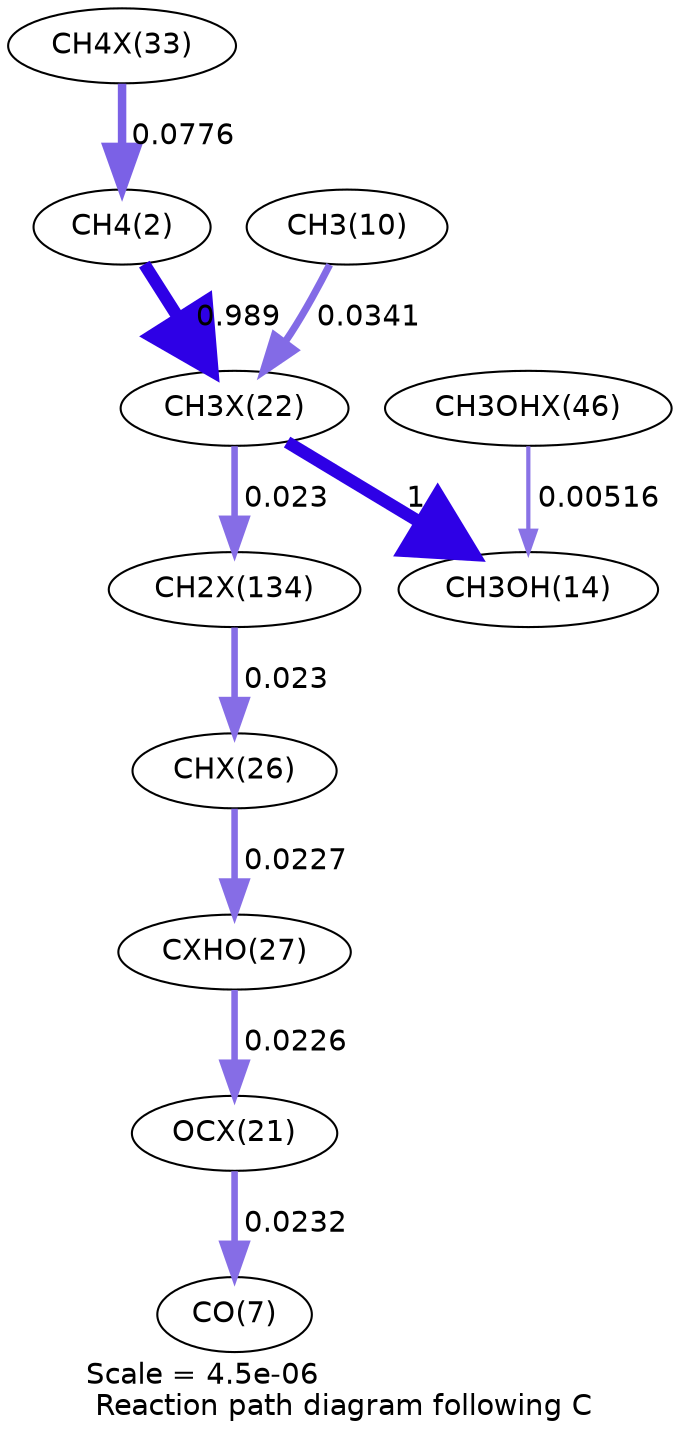 digraph reaction_paths {
center=1;
s41 -> s4[fontname="Helvetica", penwidth=4.07, arrowsize=2.03, color="0.7, 0.578, 0.9"
, label=" 0.0776"];
s4 -> s36[fontname="Helvetica", penwidth=5.99, arrowsize=3, color="0.7, 1.49, 0.9"
, label=" 0.989"];
s12 -> s36[fontname="Helvetica", penwidth=3.45, arrowsize=1.72, color="0.7, 0.534, 0.9"
, label=" 0.0341"];
s36 -> s16[fontname="Helvetica", penwidth=6, arrowsize=3, color="0.7, 1.5, 0.9"
, label=" 1"];
s36 -> s52[fontname="Helvetica", penwidth=3.15, arrowsize=1.58, color="0.7, 0.523, 0.9"
, label=" 0.023"];
s50 -> s16[fontname="Helvetica", penwidth=2.02, arrowsize=1.01, color="0.7, 0.505, 0.9"
, label=" 0.00516"];
s52 -> s39[fontname="Helvetica", penwidth=3.15, arrowsize=1.58, color="0.7, 0.523, 0.9"
, label=" 0.023"];
s39 -> s40[fontname="Helvetica", penwidth=3.14, arrowsize=1.57, color="0.7, 0.523, 0.9"
, label=" 0.0227"];
s40 -> s35[fontname="Helvetica", penwidth=3.14, arrowsize=1.57, color="0.7, 0.523, 0.9"
, label=" 0.0226"];
s35 -> s9[fontname="Helvetica", penwidth=3.16, arrowsize=1.58, color="0.7, 0.523, 0.9"
, label=" 0.0232"];
s4 [ fontname="Helvetica", label="CH4(2)"];
s9 [ fontname="Helvetica", label="CO(7)"];
s12 [ fontname="Helvetica", label="CH3(10)"];
s16 [ fontname="Helvetica", label="CH3OH(14)"];
s35 [ fontname="Helvetica", label="OCX(21)"];
s36 [ fontname="Helvetica", label="CH3X(22)"];
s39 [ fontname="Helvetica", label="CHX(26)"];
s40 [ fontname="Helvetica", label="CXHO(27)"];
s41 [ fontname="Helvetica", label="CH4X(33)"];
s50 [ fontname="Helvetica", label="CH3OHX(46)"];
s52 [ fontname="Helvetica", label="CH2X(134)"];
 label = "Scale = 4.5e-06\l Reaction path diagram following C";
 fontname = "Helvetica";
}
